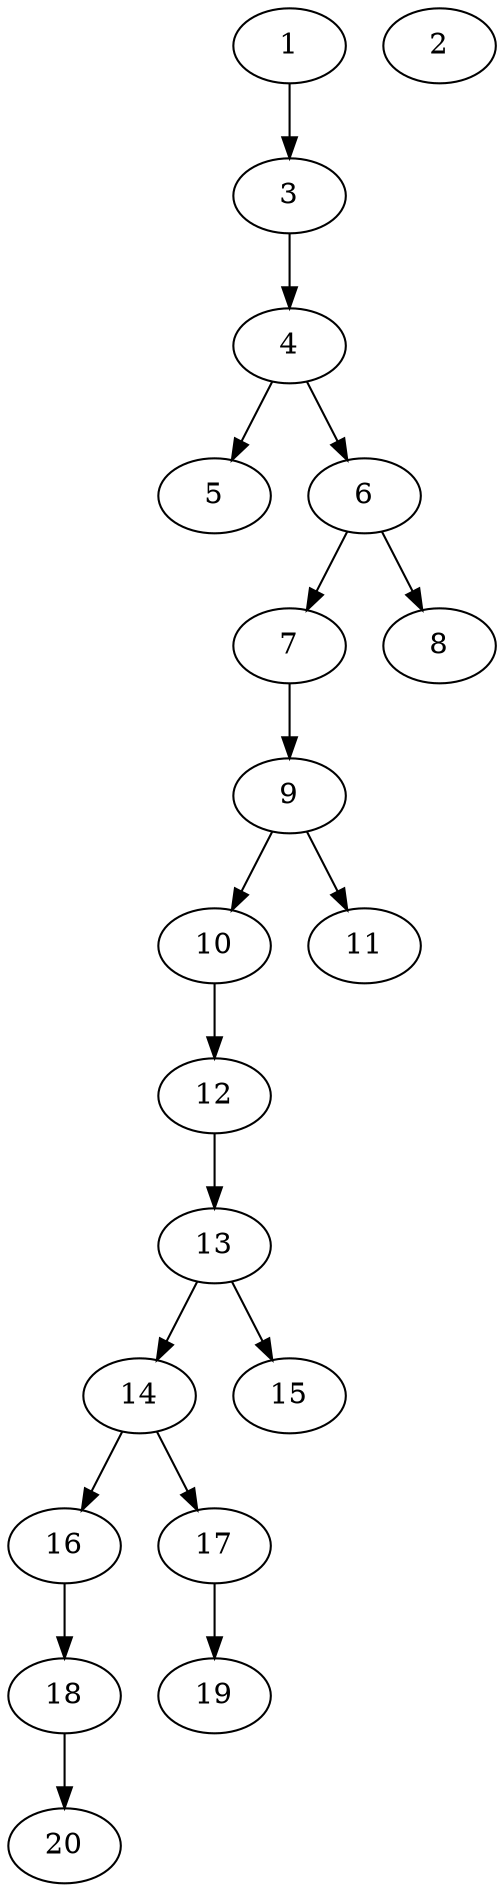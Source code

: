 // DAG automatically generated by daggen at Thu Oct  3 13:58:43 2019
// ./daggen --dot -n 20 --ccr 0.4 --fat 0.3 --regular 0.5 --density 0.5 --mindata 5242880 --maxdata 52428800 
digraph G {
  1 [size="66183680", alpha="0.19", expect_size="26473472"] 
  1 -> 3 [size ="26473472"]
  2 [size="14261760", alpha="0.13", expect_size="5704704"] 
  3 [size="82636800", alpha="0.16", expect_size="33054720"] 
  3 -> 4 [size ="33054720"]
  4 [size="46087680", alpha="0.00", expect_size="18435072"] 
  4 -> 5 [size ="18435072"]
  4 -> 6 [size ="18435072"]
  5 [size="125757440", alpha="0.00", expect_size="50302976"] 
  6 [size="114667520", alpha="0.15", expect_size="45867008"] 
  6 -> 7 [size ="45867008"]
  6 -> 8 [size ="45867008"]
  7 [size="79493120", alpha="0.04", expect_size="31797248"] 
  7 -> 9 [size ="31797248"]
  8 [size="76405760", alpha="0.10", expect_size="30562304"] 
  9 [size="56399360", alpha="0.14", expect_size="22559744"] 
  9 -> 10 [size ="22559744"]
  9 -> 11 [size ="22559744"]
  10 [size="48706560", alpha="0.08", expect_size="19482624"] 
  10 -> 12 [size ="19482624"]
  11 [size="93017600", alpha="0.10", expect_size="37207040"] 
  12 [size="88977920", alpha="0.03", expect_size="35591168"] 
  12 -> 13 [size ="35591168"]
  13 [size="48742400", alpha="0.08", expect_size="19496960"] 
  13 -> 14 [size ="19496960"]
  13 -> 15 [size ="19496960"]
  14 [size="27043840", alpha="0.05", expect_size="10817536"] 
  14 -> 16 [size ="10817536"]
  14 -> 17 [size ="10817536"]
  15 [size="28252160", alpha="0.06", expect_size="11300864"] 
  16 [size="28664320", alpha="0.05", expect_size="11465728"] 
  16 -> 18 [size ="11465728"]
  17 [size="116154880", alpha="0.08", expect_size="46461952"] 
  17 -> 19 [size ="46461952"]
  18 [size="22323200", alpha="0.11", expect_size="8929280"] 
  18 -> 20 [size ="8929280"]
  19 [size="78822400", alpha="0.16", expect_size="31528960"] 
  20 [size="40760320", alpha="0.15", expect_size="16304128"] 
}
